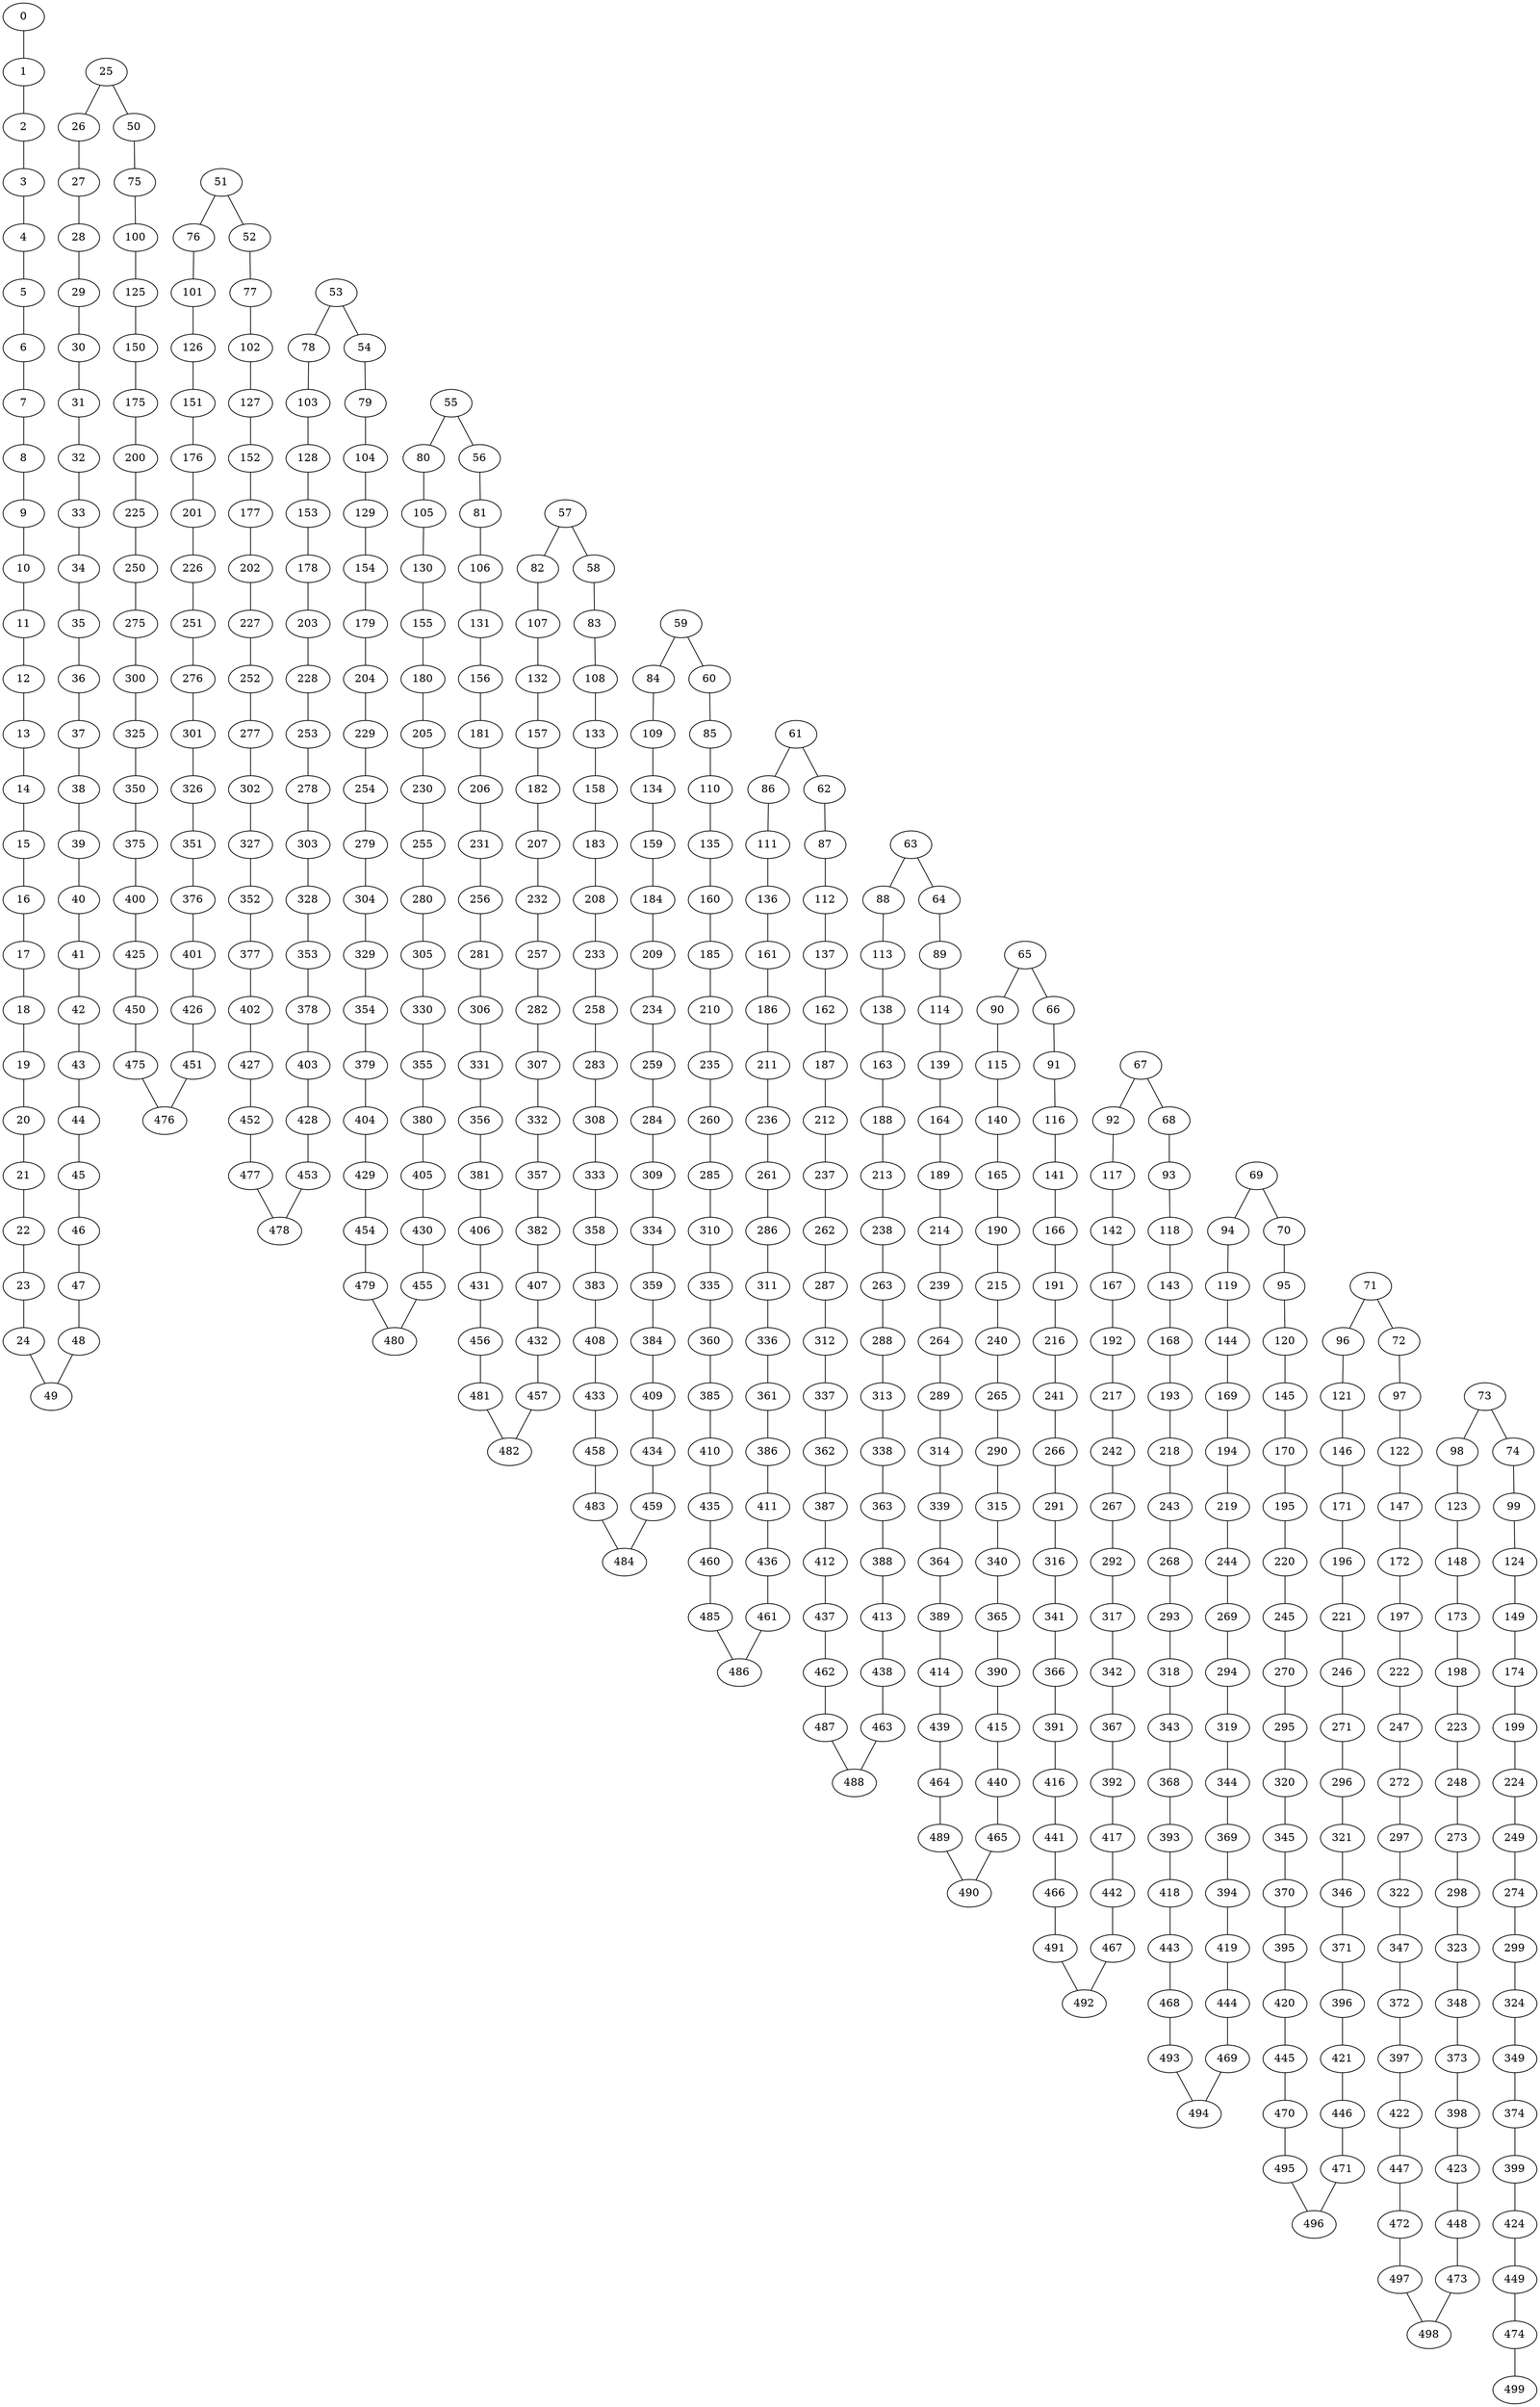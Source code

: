 graph DFS_R_grafoMalla_25_20  {
0;
1;
2;
3;
4;
5;
6;
7;
8;
9;
10;
11;
12;
13;
14;
15;
16;
17;
18;
19;
20;
21;
22;
23;
24;
49;
48;
47;
46;
45;
44;
43;
42;
41;
40;
39;
38;
37;
36;
35;
34;
33;
32;
31;
30;
29;
28;
27;
26;
25;
50;
75;
100;
125;
150;
175;
200;
225;
250;
275;
300;
325;
350;
375;
400;
425;
450;
475;
476;
451;
426;
401;
376;
351;
326;
301;
276;
251;
226;
201;
176;
151;
126;
101;
76;
51;
52;
77;
102;
127;
152;
177;
202;
227;
252;
277;
302;
327;
352;
377;
402;
427;
452;
477;
478;
453;
428;
403;
378;
353;
328;
303;
278;
253;
228;
203;
178;
153;
128;
103;
78;
53;
54;
79;
104;
129;
154;
179;
204;
229;
254;
279;
304;
329;
354;
379;
404;
429;
454;
479;
480;
455;
430;
405;
380;
355;
330;
305;
280;
255;
230;
205;
180;
155;
130;
105;
80;
55;
56;
81;
106;
131;
156;
181;
206;
231;
256;
281;
306;
331;
356;
381;
406;
431;
456;
481;
482;
457;
432;
407;
382;
357;
332;
307;
282;
257;
232;
207;
182;
157;
132;
107;
82;
57;
58;
83;
108;
133;
158;
183;
208;
233;
258;
283;
308;
333;
358;
383;
408;
433;
458;
483;
484;
459;
434;
409;
384;
359;
334;
309;
284;
259;
234;
209;
184;
159;
134;
109;
84;
59;
60;
85;
110;
135;
160;
185;
210;
235;
260;
285;
310;
335;
360;
385;
410;
435;
460;
485;
486;
461;
436;
411;
386;
361;
336;
311;
286;
261;
236;
211;
186;
161;
136;
111;
86;
61;
62;
87;
112;
137;
162;
187;
212;
237;
262;
287;
312;
337;
362;
387;
412;
437;
462;
487;
488;
463;
438;
413;
388;
363;
338;
313;
288;
263;
238;
213;
188;
163;
138;
113;
88;
63;
64;
89;
114;
139;
164;
189;
214;
239;
264;
289;
314;
339;
364;
389;
414;
439;
464;
489;
490;
465;
440;
415;
390;
365;
340;
315;
290;
265;
240;
215;
190;
165;
140;
115;
90;
65;
66;
91;
116;
141;
166;
191;
216;
241;
266;
291;
316;
341;
366;
391;
416;
441;
466;
491;
492;
467;
442;
417;
392;
367;
342;
317;
292;
267;
242;
217;
192;
167;
142;
117;
92;
67;
68;
93;
118;
143;
168;
193;
218;
243;
268;
293;
318;
343;
368;
393;
418;
443;
468;
493;
494;
469;
444;
419;
394;
369;
344;
319;
294;
269;
244;
219;
194;
169;
144;
119;
94;
69;
70;
95;
120;
145;
170;
195;
220;
245;
270;
295;
320;
345;
370;
395;
420;
445;
470;
495;
496;
471;
446;
421;
396;
371;
346;
321;
296;
271;
246;
221;
196;
171;
146;
121;
96;
71;
72;
97;
122;
147;
172;
197;
222;
247;
272;
297;
322;
347;
372;
397;
422;
447;
472;
497;
498;
473;
448;
423;
398;
373;
348;
323;
298;
273;
248;
223;
198;
173;
148;
123;
98;
73;
74;
99;
124;
149;
174;
199;
224;
249;
274;
299;
324;
349;
374;
399;
424;
449;
474;
499;
0 -- 1;
1 -- 2;
2 -- 3;
3 -- 4;
4 -- 5;
5 -- 6;
6 -- 7;
7 -- 8;
8 -- 9;
9 -- 10;
10 -- 11;
11 -- 12;
12 -- 13;
13 -- 14;
14 -- 15;
15 -- 16;
16 -- 17;
17 -- 18;
18 -- 19;
19 -- 20;
20 -- 21;
21 -- 22;
22 -- 23;
23 -- 24;
24 -- 49;
48 -- 49;
47 -- 48;
46 -- 47;
45 -- 46;
44 -- 45;
43 -- 44;
42 -- 43;
41 -- 42;
40 -- 41;
39 -- 40;
38 -- 39;
37 -- 38;
36 -- 37;
35 -- 36;
34 -- 35;
33 -- 34;
32 -- 33;
31 -- 32;
30 -- 31;
29 -- 30;
28 -- 29;
27 -- 28;
26 -- 27;
25 -- 26;
25 -- 50;
50 -- 75;
75 -- 100;
100 -- 125;
125 -- 150;
150 -- 175;
175 -- 200;
200 -- 225;
225 -- 250;
250 -- 275;
275 -- 300;
300 -- 325;
325 -- 350;
350 -- 375;
375 -- 400;
400 -- 425;
425 -- 450;
450 -- 475;
475 -- 476;
451 -- 476;
426 -- 451;
401 -- 426;
376 -- 401;
351 -- 376;
326 -- 351;
301 -- 326;
276 -- 301;
251 -- 276;
226 -- 251;
201 -- 226;
176 -- 201;
151 -- 176;
126 -- 151;
101 -- 126;
76 -- 101;
51 -- 76;
51 -- 52;
52 -- 77;
77 -- 102;
102 -- 127;
127 -- 152;
152 -- 177;
177 -- 202;
202 -- 227;
227 -- 252;
252 -- 277;
277 -- 302;
302 -- 327;
327 -- 352;
352 -- 377;
377 -- 402;
402 -- 427;
427 -- 452;
452 -- 477;
477 -- 478;
453 -- 478;
428 -- 453;
403 -- 428;
378 -- 403;
353 -- 378;
328 -- 353;
303 -- 328;
278 -- 303;
253 -- 278;
228 -- 253;
203 -- 228;
178 -- 203;
153 -- 178;
128 -- 153;
103 -- 128;
78 -- 103;
53 -- 78;
53 -- 54;
54 -- 79;
79 -- 104;
104 -- 129;
129 -- 154;
154 -- 179;
179 -- 204;
204 -- 229;
229 -- 254;
254 -- 279;
279 -- 304;
304 -- 329;
329 -- 354;
354 -- 379;
379 -- 404;
404 -- 429;
429 -- 454;
454 -- 479;
479 -- 480;
455 -- 480;
430 -- 455;
405 -- 430;
380 -- 405;
355 -- 380;
330 -- 355;
305 -- 330;
280 -- 305;
255 -- 280;
230 -- 255;
205 -- 230;
180 -- 205;
155 -- 180;
130 -- 155;
105 -- 130;
80 -- 105;
55 -- 80;
55 -- 56;
56 -- 81;
81 -- 106;
106 -- 131;
131 -- 156;
156 -- 181;
181 -- 206;
206 -- 231;
231 -- 256;
256 -- 281;
281 -- 306;
306 -- 331;
331 -- 356;
356 -- 381;
381 -- 406;
406 -- 431;
431 -- 456;
456 -- 481;
481 -- 482;
457 -- 482;
432 -- 457;
407 -- 432;
382 -- 407;
357 -- 382;
332 -- 357;
307 -- 332;
282 -- 307;
257 -- 282;
232 -- 257;
207 -- 232;
182 -- 207;
157 -- 182;
132 -- 157;
107 -- 132;
82 -- 107;
57 -- 82;
57 -- 58;
58 -- 83;
83 -- 108;
108 -- 133;
133 -- 158;
158 -- 183;
183 -- 208;
208 -- 233;
233 -- 258;
258 -- 283;
283 -- 308;
308 -- 333;
333 -- 358;
358 -- 383;
383 -- 408;
408 -- 433;
433 -- 458;
458 -- 483;
483 -- 484;
459 -- 484;
434 -- 459;
409 -- 434;
384 -- 409;
359 -- 384;
334 -- 359;
309 -- 334;
284 -- 309;
259 -- 284;
234 -- 259;
209 -- 234;
184 -- 209;
159 -- 184;
134 -- 159;
109 -- 134;
84 -- 109;
59 -- 84;
59 -- 60;
60 -- 85;
85 -- 110;
110 -- 135;
135 -- 160;
160 -- 185;
185 -- 210;
210 -- 235;
235 -- 260;
260 -- 285;
285 -- 310;
310 -- 335;
335 -- 360;
360 -- 385;
385 -- 410;
410 -- 435;
435 -- 460;
460 -- 485;
485 -- 486;
461 -- 486;
436 -- 461;
411 -- 436;
386 -- 411;
361 -- 386;
336 -- 361;
311 -- 336;
286 -- 311;
261 -- 286;
236 -- 261;
211 -- 236;
186 -- 211;
161 -- 186;
136 -- 161;
111 -- 136;
86 -- 111;
61 -- 86;
61 -- 62;
62 -- 87;
87 -- 112;
112 -- 137;
137 -- 162;
162 -- 187;
187 -- 212;
212 -- 237;
237 -- 262;
262 -- 287;
287 -- 312;
312 -- 337;
337 -- 362;
362 -- 387;
387 -- 412;
412 -- 437;
437 -- 462;
462 -- 487;
487 -- 488;
463 -- 488;
438 -- 463;
413 -- 438;
388 -- 413;
363 -- 388;
338 -- 363;
313 -- 338;
288 -- 313;
263 -- 288;
238 -- 263;
213 -- 238;
188 -- 213;
163 -- 188;
138 -- 163;
113 -- 138;
88 -- 113;
63 -- 88;
63 -- 64;
64 -- 89;
89 -- 114;
114 -- 139;
139 -- 164;
164 -- 189;
189 -- 214;
214 -- 239;
239 -- 264;
264 -- 289;
289 -- 314;
314 -- 339;
339 -- 364;
364 -- 389;
389 -- 414;
414 -- 439;
439 -- 464;
464 -- 489;
489 -- 490;
465 -- 490;
440 -- 465;
415 -- 440;
390 -- 415;
365 -- 390;
340 -- 365;
315 -- 340;
290 -- 315;
265 -- 290;
240 -- 265;
215 -- 240;
190 -- 215;
165 -- 190;
140 -- 165;
115 -- 140;
90 -- 115;
65 -- 90;
65 -- 66;
66 -- 91;
91 -- 116;
116 -- 141;
141 -- 166;
166 -- 191;
191 -- 216;
216 -- 241;
241 -- 266;
266 -- 291;
291 -- 316;
316 -- 341;
341 -- 366;
366 -- 391;
391 -- 416;
416 -- 441;
441 -- 466;
466 -- 491;
491 -- 492;
467 -- 492;
442 -- 467;
417 -- 442;
392 -- 417;
367 -- 392;
342 -- 367;
317 -- 342;
292 -- 317;
267 -- 292;
242 -- 267;
217 -- 242;
192 -- 217;
167 -- 192;
142 -- 167;
117 -- 142;
92 -- 117;
67 -- 92;
67 -- 68;
68 -- 93;
93 -- 118;
118 -- 143;
143 -- 168;
168 -- 193;
193 -- 218;
218 -- 243;
243 -- 268;
268 -- 293;
293 -- 318;
318 -- 343;
343 -- 368;
368 -- 393;
393 -- 418;
418 -- 443;
443 -- 468;
468 -- 493;
493 -- 494;
469 -- 494;
444 -- 469;
419 -- 444;
394 -- 419;
369 -- 394;
344 -- 369;
319 -- 344;
294 -- 319;
269 -- 294;
244 -- 269;
219 -- 244;
194 -- 219;
169 -- 194;
144 -- 169;
119 -- 144;
94 -- 119;
69 -- 94;
69 -- 70;
70 -- 95;
95 -- 120;
120 -- 145;
145 -- 170;
170 -- 195;
195 -- 220;
220 -- 245;
245 -- 270;
270 -- 295;
295 -- 320;
320 -- 345;
345 -- 370;
370 -- 395;
395 -- 420;
420 -- 445;
445 -- 470;
470 -- 495;
495 -- 496;
471 -- 496;
446 -- 471;
421 -- 446;
396 -- 421;
371 -- 396;
346 -- 371;
321 -- 346;
296 -- 321;
271 -- 296;
246 -- 271;
221 -- 246;
196 -- 221;
171 -- 196;
146 -- 171;
121 -- 146;
96 -- 121;
71 -- 96;
71 -- 72;
72 -- 97;
97 -- 122;
122 -- 147;
147 -- 172;
172 -- 197;
197 -- 222;
222 -- 247;
247 -- 272;
272 -- 297;
297 -- 322;
322 -- 347;
347 -- 372;
372 -- 397;
397 -- 422;
422 -- 447;
447 -- 472;
472 -- 497;
497 -- 498;
473 -- 498;
448 -- 473;
423 -- 448;
398 -- 423;
373 -- 398;
348 -- 373;
323 -- 348;
298 -- 323;
273 -- 298;
248 -- 273;
223 -- 248;
198 -- 223;
173 -- 198;
148 -- 173;
123 -- 148;
98 -- 123;
73 -- 98;
73 -- 74;
74 -- 99;
99 -- 124;
124 -- 149;
149 -- 174;
174 -- 199;
199 -- 224;
224 -- 249;
249 -- 274;
274 -- 299;
299 -- 324;
324 -- 349;
349 -- 374;
374 -- 399;
399 -- 424;
424 -- 449;
449 -- 474;
474 -- 499;
}